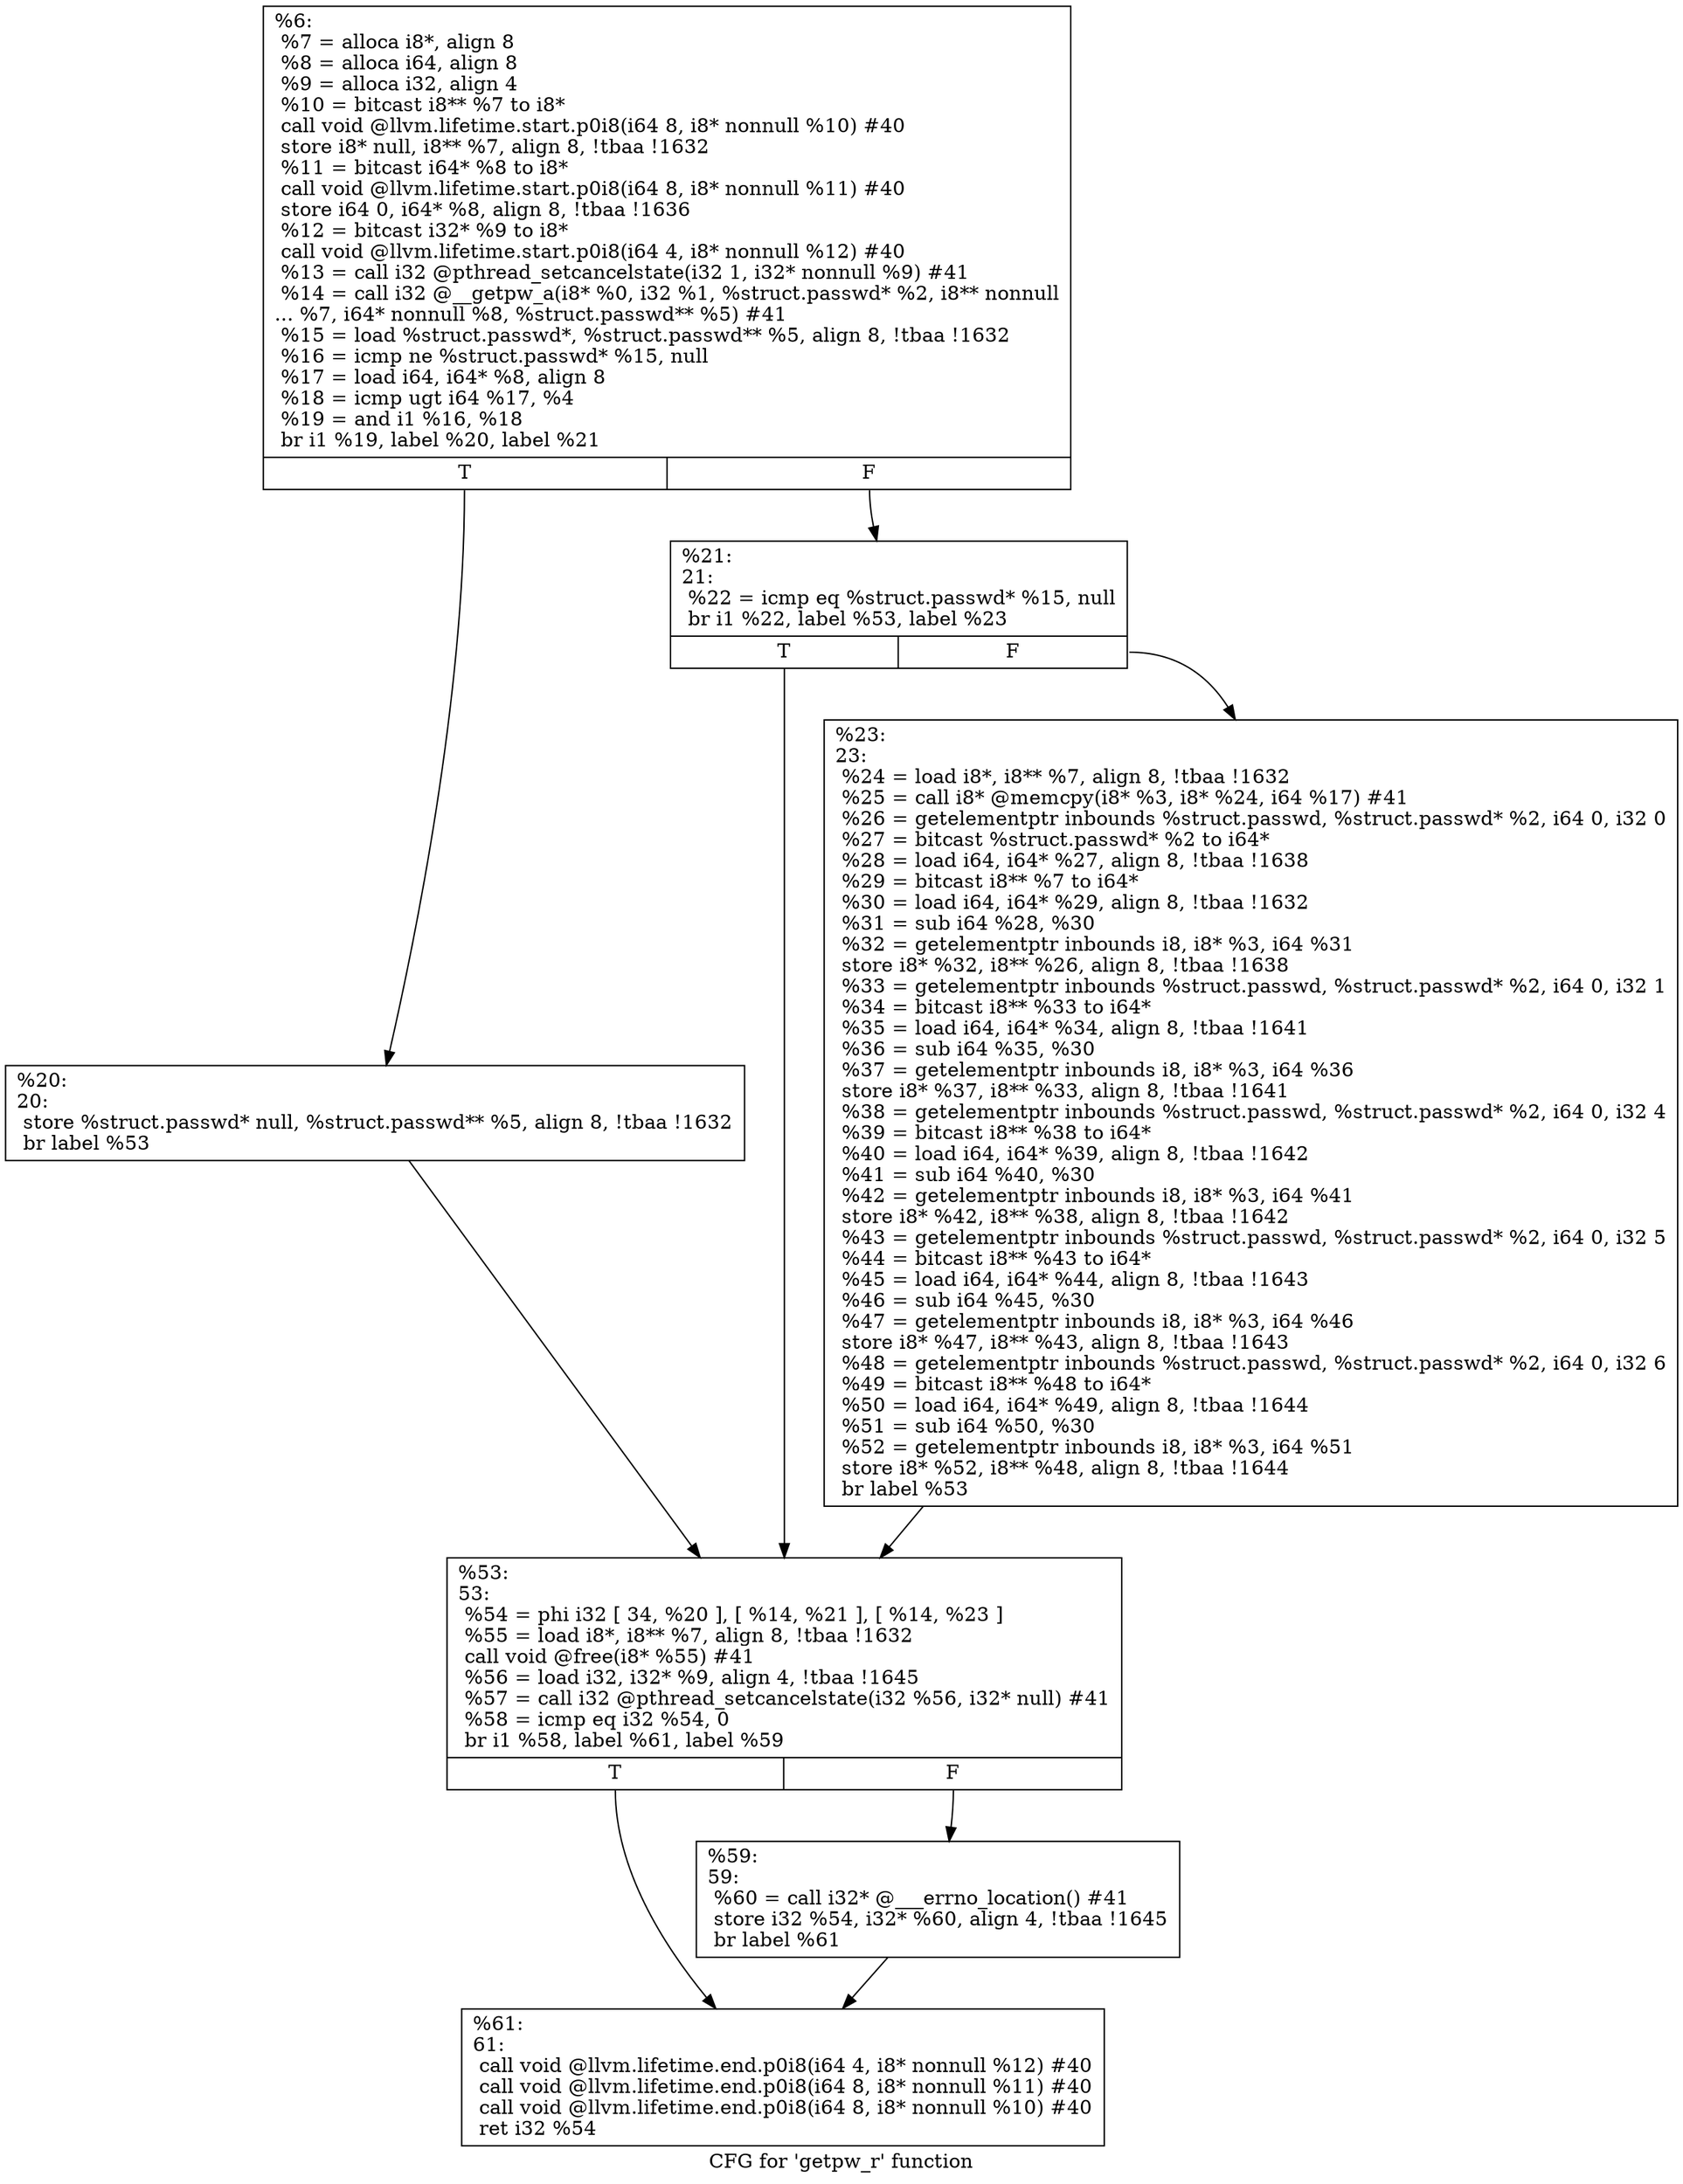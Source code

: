 digraph "CFG for 'getpw_r' function" {
	label="CFG for 'getpw_r' function";

	Node0x1e7c950 [shape=record,label="{%6:\l  %7 = alloca i8*, align 8\l  %8 = alloca i64, align 8\l  %9 = alloca i32, align 4\l  %10 = bitcast i8** %7 to i8*\l  call void @llvm.lifetime.start.p0i8(i64 8, i8* nonnull %10) #40\l  store i8* null, i8** %7, align 8, !tbaa !1632\l  %11 = bitcast i64* %8 to i8*\l  call void @llvm.lifetime.start.p0i8(i64 8, i8* nonnull %11) #40\l  store i64 0, i64* %8, align 8, !tbaa !1636\l  %12 = bitcast i32* %9 to i8*\l  call void @llvm.lifetime.start.p0i8(i64 4, i8* nonnull %12) #40\l  %13 = call i32 @pthread_setcancelstate(i32 1, i32* nonnull %9) #41\l  %14 = call i32 @__getpw_a(i8* %0, i32 %1, %struct.passwd* %2, i8** nonnull\l... %7, i64* nonnull %8, %struct.passwd** %5) #41\l  %15 = load %struct.passwd*, %struct.passwd** %5, align 8, !tbaa !1632\l  %16 = icmp ne %struct.passwd* %15, null\l  %17 = load i64, i64* %8, align 8\l  %18 = icmp ugt i64 %17, %4\l  %19 = and i1 %16, %18\l  br i1 %19, label %20, label %21\l|{<s0>T|<s1>F}}"];
	Node0x1e7c950:s0 -> Node0x1e7c9a0;
	Node0x1e7c950:s1 -> Node0x1e7c9f0;
	Node0x1e7c9a0 [shape=record,label="{%20:\l20:                                               \l  store %struct.passwd* null, %struct.passwd** %5, align 8, !tbaa !1632\l  br label %53\l}"];
	Node0x1e7c9a0 -> Node0x1e7ca90;
	Node0x1e7c9f0 [shape=record,label="{%21:\l21:                                               \l  %22 = icmp eq %struct.passwd* %15, null\l  br i1 %22, label %53, label %23\l|{<s0>T|<s1>F}}"];
	Node0x1e7c9f0:s0 -> Node0x1e7ca90;
	Node0x1e7c9f0:s1 -> Node0x1e7ca40;
	Node0x1e7ca40 [shape=record,label="{%23:\l23:                                               \l  %24 = load i8*, i8** %7, align 8, !tbaa !1632\l  %25 = call i8* @memcpy(i8* %3, i8* %24, i64 %17) #41\l  %26 = getelementptr inbounds %struct.passwd, %struct.passwd* %2, i64 0, i32 0\l  %27 = bitcast %struct.passwd* %2 to i64*\l  %28 = load i64, i64* %27, align 8, !tbaa !1638\l  %29 = bitcast i8** %7 to i64*\l  %30 = load i64, i64* %29, align 8, !tbaa !1632\l  %31 = sub i64 %28, %30\l  %32 = getelementptr inbounds i8, i8* %3, i64 %31\l  store i8* %32, i8** %26, align 8, !tbaa !1638\l  %33 = getelementptr inbounds %struct.passwd, %struct.passwd* %2, i64 0, i32 1\l  %34 = bitcast i8** %33 to i64*\l  %35 = load i64, i64* %34, align 8, !tbaa !1641\l  %36 = sub i64 %35, %30\l  %37 = getelementptr inbounds i8, i8* %3, i64 %36\l  store i8* %37, i8** %33, align 8, !tbaa !1641\l  %38 = getelementptr inbounds %struct.passwd, %struct.passwd* %2, i64 0, i32 4\l  %39 = bitcast i8** %38 to i64*\l  %40 = load i64, i64* %39, align 8, !tbaa !1642\l  %41 = sub i64 %40, %30\l  %42 = getelementptr inbounds i8, i8* %3, i64 %41\l  store i8* %42, i8** %38, align 8, !tbaa !1642\l  %43 = getelementptr inbounds %struct.passwd, %struct.passwd* %2, i64 0, i32 5\l  %44 = bitcast i8** %43 to i64*\l  %45 = load i64, i64* %44, align 8, !tbaa !1643\l  %46 = sub i64 %45, %30\l  %47 = getelementptr inbounds i8, i8* %3, i64 %46\l  store i8* %47, i8** %43, align 8, !tbaa !1643\l  %48 = getelementptr inbounds %struct.passwd, %struct.passwd* %2, i64 0, i32 6\l  %49 = bitcast i8** %48 to i64*\l  %50 = load i64, i64* %49, align 8, !tbaa !1644\l  %51 = sub i64 %50, %30\l  %52 = getelementptr inbounds i8, i8* %3, i64 %51\l  store i8* %52, i8** %48, align 8, !tbaa !1644\l  br label %53\l}"];
	Node0x1e7ca40 -> Node0x1e7ca90;
	Node0x1e7ca90 [shape=record,label="{%53:\l53:                                               \l  %54 = phi i32 [ 34, %20 ], [ %14, %21 ], [ %14, %23 ]\l  %55 = load i8*, i8** %7, align 8, !tbaa !1632\l  call void @free(i8* %55) #41\l  %56 = load i32, i32* %9, align 4, !tbaa !1645\l  %57 = call i32 @pthread_setcancelstate(i32 %56, i32* null) #41\l  %58 = icmp eq i32 %54, 0\l  br i1 %58, label %61, label %59\l|{<s0>T|<s1>F}}"];
	Node0x1e7ca90:s0 -> Node0x1e7cb30;
	Node0x1e7ca90:s1 -> Node0x1e7cae0;
	Node0x1e7cae0 [shape=record,label="{%59:\l59:                                               \l  %60 = call i32* @___errno_location() #41\l  store i32 %54, i32* %60, align 4, !tbaa !1645\l  br label %61\l}"];
	Node0x1e7cae0 -> Node0x1e7cb30;
	Node0x1e7cb30 [shape=record,label="{%61:\l61:                                               \l  call void @llvm.lifetime.end.p0i8(i64 4, i8* nonnull %12) #40\l  call void @llvm.lifetime.end.p0i8(i64 8, i8* nonnull %11) #40\l  call void @llvm.lifetime.end.p0i8(i64 8, i8* nonnull %10) #40\l  ret i32 %54\l}"];
}
